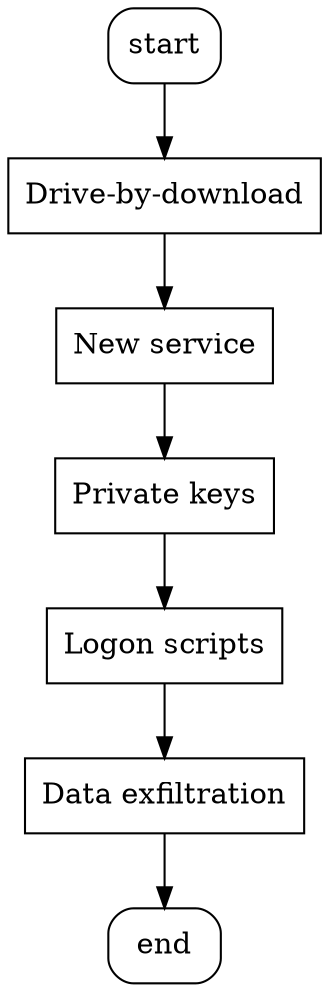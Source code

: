 digraph more069 {
	// nodes
	1[label="start",shape=box,style=rounded];
	2[label="Drive-by-download",shape=box];
		//P1//
	3[label="New service",shape=box];
		//P2;S1
		//P1=>P2//
	4[label="Private keys",shape=box];
		//P3;U1
		//P2=>P3//
	5[label="Logon scripts",shape=box];
		//P4;F1
		//P3=>P4//
	6[label="Data exfiltration",shape=box];
		//P5;F2
		//P4=>P5;F2->P5//
	7[label="end",shape=box,style=rounded];

	// edges
	1->2->3->4->5->6->7
}
